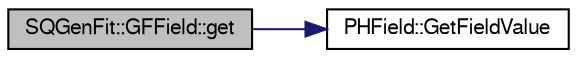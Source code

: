 digraph "SQGenFit::GFField::get"
{
  bgcolor="transparent";
  edge [fontname="FreeSans",fontsize="10",labelfontname="FreeSans",labelfontsize="10"];
  node [fontname="FreeSans",fontsize="10",shape=record];
  rankdir="LR";
  Node1 [label="SQGenFit::GFField::get",height=0.2,width=0.4,color="black", fillcolor="grey75", style="filled" fontcolor="black"];
  Node1 -> Node2 [color="midnightblue",fontsize="10",style="solid",fontname="FreeSans"];
  Node2 [label="PHField::GetFieldValue",height=0.2,width=0.4,color="black",URL="$da/ddc/classPHField.html#af517f905af775d9045dfca957739fcbb"];
}
